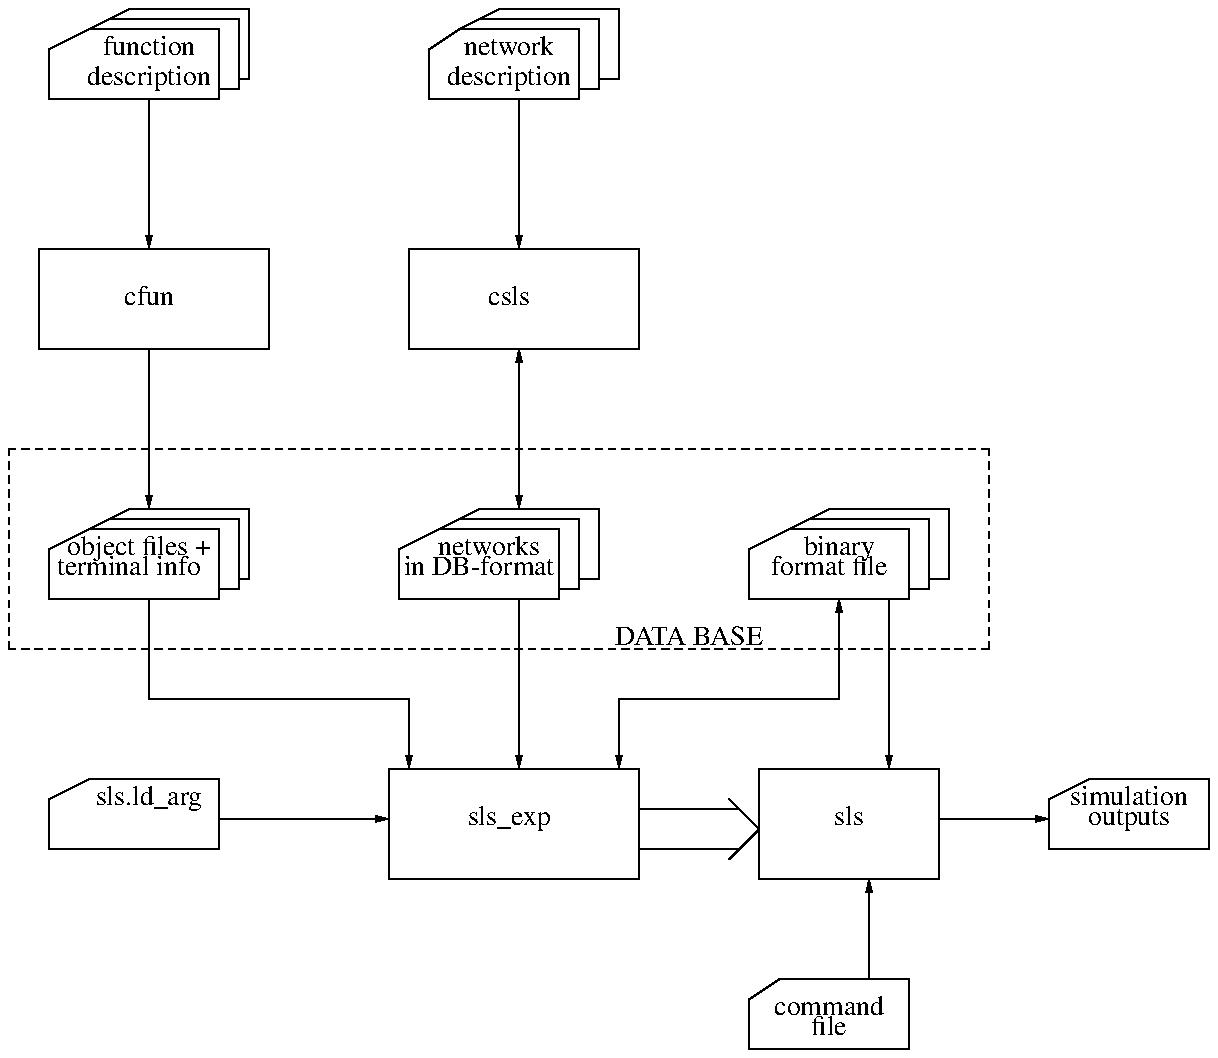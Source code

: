 ' \" @(#)mfig1.pic	 3.4	 08/08/96
.S -4
.PS 6.0i
scale = .1

"file" at (0.487500, 0.397500)
"command" at (0.487500, 0.412500)
"object files +" at (-0.030000, 0.757500)
"terminal info" at (-0.037500, 0.742500)
"outputs" at (0.712500, 0.555000)
"simulation" at (0.712500, 0.570000)
arrow from (0.570000, 0.555000) to (0.652500, 0.555000)
line solid from (0.772500, 0.532500) to (0.652500, 0.532500)
line solid from (0.772500, 0.585000) to (0.772500, 0.532500)
line solid from (0.682500, 0.585000) to (0.772500, 0.585000)
line solid from (0.652500, 0.570000) to (0.682500, 0.585000)
line solid from (0.652500, 0.532500) to (0.652500, 0.570000)
"sls" at (0.502500, 0.555000)
"sls_exp" at (0.247500, 0.555000)
"sls.ld_arg" at (-0.022500, 0.570000)
line solid from (0.547500, 0.382500) to (0.427500, 0.382500)
line solid from (0.547500, 0.435000) to (0.547500, 0.382500)
line solid from (0.450000, 0.435000) to (0.547500, 0.435000)
line solid from (0.427500, 0.420000) to (0.450000, 0.435000)
line solid from (0.427500, 0.382500) to (0.427500, 0.420000)
arrow from (0.517500, 0.435000) to (0.517500, 0.510000)
arrow from (0.030000, 0.555000) to (0.157500, 0.555000)
arrow from (0.532500, 0.720000) to (0.532500, 0.592500)
line solid from (-0.022500, 0.645000) to (0.172500, 0.645000)
line solid from (-0.022500, 0.720000) to (-0.022500, 0.645000)
line solid from (0.495000, 0.645000) to (0.330000, 0.645000)
arrow from (0.495000, 0.645000) to (0.495000, 0.720000)
arrow from (0.330000, 0.645000) to (0.330000, 0.592500)
arrow from (0.255000, 0.720000) to (0.255000, 0.592500)
arrow from (0.172500, 0.645000) to (0.172500, 0.592500)
line solid from (0.030000, 0.532500) to (-0.097500, 0.532500)
line solid from (0.030000, 0.585000) to (0.030000, 0.532500)
line solid from (-0.067500, 0.585000) to (0.030000, 0.585000)
line solid from (-0.097500, 0.570000) to (-0.067500, 0.585000)
line solid from (-0.097500, 0.532500) to (-0.097500, 0.570000)
line solid from (0.570000, 0.510000) to (0.435000, 0.510000)
line solid from (0.570000, 0.592500) to (0.570000, 0.510000)
line solid from (0.435000, 0.592500) to (0.570000, 0.592500)
line solid from (0.435000, 0.510000) to (0.435000, 0.592500)
line solid from (0.420000, 0.532500) to (0.345000, 0.532500)
line solid from (0.412500, 0.525000) to (0.420000, 0.532500)
line solid from (0.435000, 0.547500) to (0.412500, 0.525000)
line solid from (0.412500, 0.570000) to (0.435000, 0.547500)
line solid from (0.420000, 0.562500) to (0.412500, 0.570000)
line solid from (0.345000, 0.562500) to (0.420000, 0.562500)
line solid from (0.345000, 0.592500) to (0.345000, 0.562500)
line solid from (0.157500, 0.592500) to (0.345000, 0.592500)
line solid from (0.157500, 0.510000) to (0.157500, 0.592500)
line solid from (0.345000, 0.510000) to (0.157500, 0.510000)
line solid from (0.345000, 0.592500) to (0.345000, 0.510000)
line solid from (0.157500, 0.592500) to (0.345000, 0.592500)
arrow from (0.255000, 0.870000) to (0.255000, 0.907500)
arrow from (0.255000, 0.907500) to (0.255000, 0.787500)
arrow from (-0.022500, 0.907500) to (-0.022500, 0.787500)
arrow from (0.255000, 1.095000) to (0.255000, 0.982500)
arrow from (-0.022500, 1.095000) to (-0.022500, 0.982500)
"DATA BASE" at (0.382500, 0.690000)
"csls" at (0.247500, 0.945000)
"cfun" at (-0.022500, 0.945000)
"description" at (0.247500, 1.110000)
"network" at (0.247500, 1.132500)
"description" at (-0.022500, 1.110000)
"function" at (-0.022500, 1.132500)
line solid from (0.210000, 1.147500) to (0.300000, 1.147500)
line solid from (0.300000, 1.147500) to (0.300000, 1.095000)
line solid from (0.300000, 1.102500) to (0.315000, 1.102500)
line solid from (0.315000, 1.102500) to (0.315000, 1.155000)
line solid from (0.315000, 1.155000) to (0.225000, 1.155000)
line solid from (0.225000, 1.155000) to (0.210000, 1.147500)
line solid from (0.210000, 1.147500) to (0.240000, 1.162500)
line solid from (0.240000, 1.162500) to (0.322500, 1.162500)
line solid from (0.322500, 1.162500) to (0.330000, 1.162500)
line solid from (0.330000, 1.162500) to (0.330000, 1.110000)
line solid from (0.330000, 1.110000) to (0.315000, 1.110000)
line solid from (0.187500, 1.095000) to (0.300000, 1.095000)
line solid from (0.210000, 1.147500) to (0.187500, 1.132500)
line solid from (0.187500, 1.132500) to (0.187500, 1.095000)
line solid from (-0.097500, 1.132500) to (-0.097500, 1.095000)
line solid from (-0.067500, 1.147500) to (-0.097500, 1.132500)
line solid from (-0.097500, 1.095000) to (0.030000, 1.095000)
line solid from (0.052500, 1.110000) to (0.045000, 1.110000)
line solid from (0.052500, 1.162500) to (0.052500, 1.110000)
line solid from (0.045000, 1.162500) to (0.052500, 1.162500)
line solid from (-0.037500, 1.162500) to (0.045000, 1.162500)
line solid from (-0.067500, 1.147500) to (-0.037500, 1.162500)
line solid from (-0.052500, 1.155000) to (-0.067500, 1.147500)
line solid from (0.045000, 1.155000) to (-0.052500, 1.155000)
line solid from (0.045000, 1.102500) to (0.045000, 1.155000)
line solid from (0.030000, 1.102500) to (0.045000, 1.102500)
line solid from (0.030000, 1.147500) to (0.030000, 1.095000)
line solid from (-0.067500, 1.147500) to (0.030000, 1.147500)
line solid from (0.345000, 0.907500) to (0.172500, 0.907500)
line solid from (0.345000, 0.982500) to (0.345000, 0.907500)
line solid from (0.172500, 0.982500) to (0.345000, 0.982500)
line solid from (0.172500, 0.907500) to (0.172500, 0.982500)
line solid from (-0.105000, 0.982500) to (-0.105000, 0.907500)
line solid from (0.067500, 0.982500) to (-0.105000, 0.982500)
line solid from (0.067500, 0.907500) to (0.067500, 0.982500)
line solid from (-0.105000, 0.907500) to (0.067500, 0.907500)
line dashed from (0.607500, 0.832500) to (-0.127500, 0.832500)
line dashed from (0.607500, 0.682500) to (0.607500, 0.832500)
line dashed from (-0.127500, 0.682500) to (0.607500, 0.682500)
line dashed from (-0.127500, 0.832500) to (-0.127500, 0.682500)
line solid from (0.457500, 0.772500) to (0.547500, 0.772500)
line solid from (0.547500, 0.772500) to (0.547500, 0.720000)
line solid from (0.547500, 0.727500) to (0.562500, 0.727500)
line solid from (0.562500, 0.727500) to (0.562500, 0.780000)
line solid from (0.562500, 0.780000) to (0.472500, 0.780000)
line solid from (0.472500, 0.780000) to (0.457500, 0.772500)
line solid from (0.457500, 0.772500) to (0.487500, 0.787500)
line solid from (0.487500, 0.787500) to (0.570000, 0.787500)
line solid from (0.570000, 0.787500) to (0.577500, 0.787500)
line solid from (0.577500, 0.787500) to (0.577500, 0.735000)
line solid from (0.577500, 0.735000) to (0.562500, 0.735000)
line solid from (0.427500, 0.720000) to (0.547500, 0.720000)
line solid from (0.457500, 0.772500) to (0.427500, 0.757500)
line solid from (0.427500, 0.757500) to (0.427500, 0.720000)
line solid from (0.195000, 0.772500) to (0.285000, 0.772500)
line solid from (0.285000, 0.772500) to (0.285000, 0.720000)
line solid from (0.285000, 0.727500) to (0.300000, 0.727500)
line solid from (0.300000, 0.727500) to (0.300000, 0.780000)
line solid from (0.300000, 0.780000) to (0.210000, 0.780000)
line solid from (0.210000, 0.780000) to (0.195000, 0.772500)
line solid from (0.195000, 0.772500) to (0.225000, 0.787500)
line solid from (0.225000, 0.787500) to (0.307500, 0.787500)
line solid from (0.307500, 0.787500) to (0.315000, 0.787500)
line solid from (0.315000, 0.787500) to (0.315000, 0.735000)
line solid from (0.315000, 0.735000) to (0.300000, 0.735000)
line solid from (0.165000, 0.720000) to (0.285000, 0.720000)
line solid from (0.195000, 0.772500) to (0.165000, 0.757500)
line solid from (0.165000, 0.757500) to (0.165000, 0.720000)
line solid from (-0.097500, 0.757500) to (-0.097500, 0.720000)
line solid from (-0.067500, 0.772500) to (-0.097500, 0.757500)
line solid from (-0.097500, 0.720000) to (0.030000, 0.720000)
line solid from (0.052500, 0.735000) to (0.045000, 0.735000)
line solid from (0.052500, 0.787500) to (0.052500, 0.735000)
line solid from (0.045000, 0.787500) to (0.052500, 0.787500)
line solid from (-0.037500, 0.787500) to (0.045000, 0.787500)
line solid from (-0.067500, 0.772500) to (-0.037500, 0.787500)
line solid from (-0.052500, 0.780000) to (-0.067500, 0.772500)
line solid from (0.045000, 0.780000) to (-0.052500, 0.780000)
line solid from (0.045000, 0.727500) to (0.045000, 0.780000)
line solid from (0.030000, 0.727500) to (0.045000, 0.727500)
line solid from (0.030000, 0.772500) to (0.030000, 0.720000)
line solid from (-0.067500, 0.772500) to (0.030000, 0.772500)
"in DB-format" at (0.225000, 0.742500)
"binary" at (0.495000, 0.757500)
"format file" at (0.487500, 0.742500)
"networks" at (0.232500, 0.757500)
.PE
.S 
